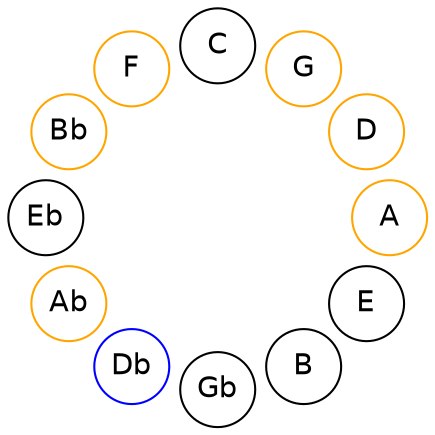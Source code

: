 
graph {

layout = circo;
mindist = .1

node [shape = circle, fontname = Helvetica, margin = 0]
edge [style=invis]

subgraph 1 {
	E -- B -- Gb -- Db -- Ab -- Eb -- Bb -- F -- C -- G -- D -- A -- E
}

Db [color=blue];
Ab [color=orange];
Bb [color=orange];
F [color=orange];
G [color=orange];
D [color=orange];
A [color=orange];
}
